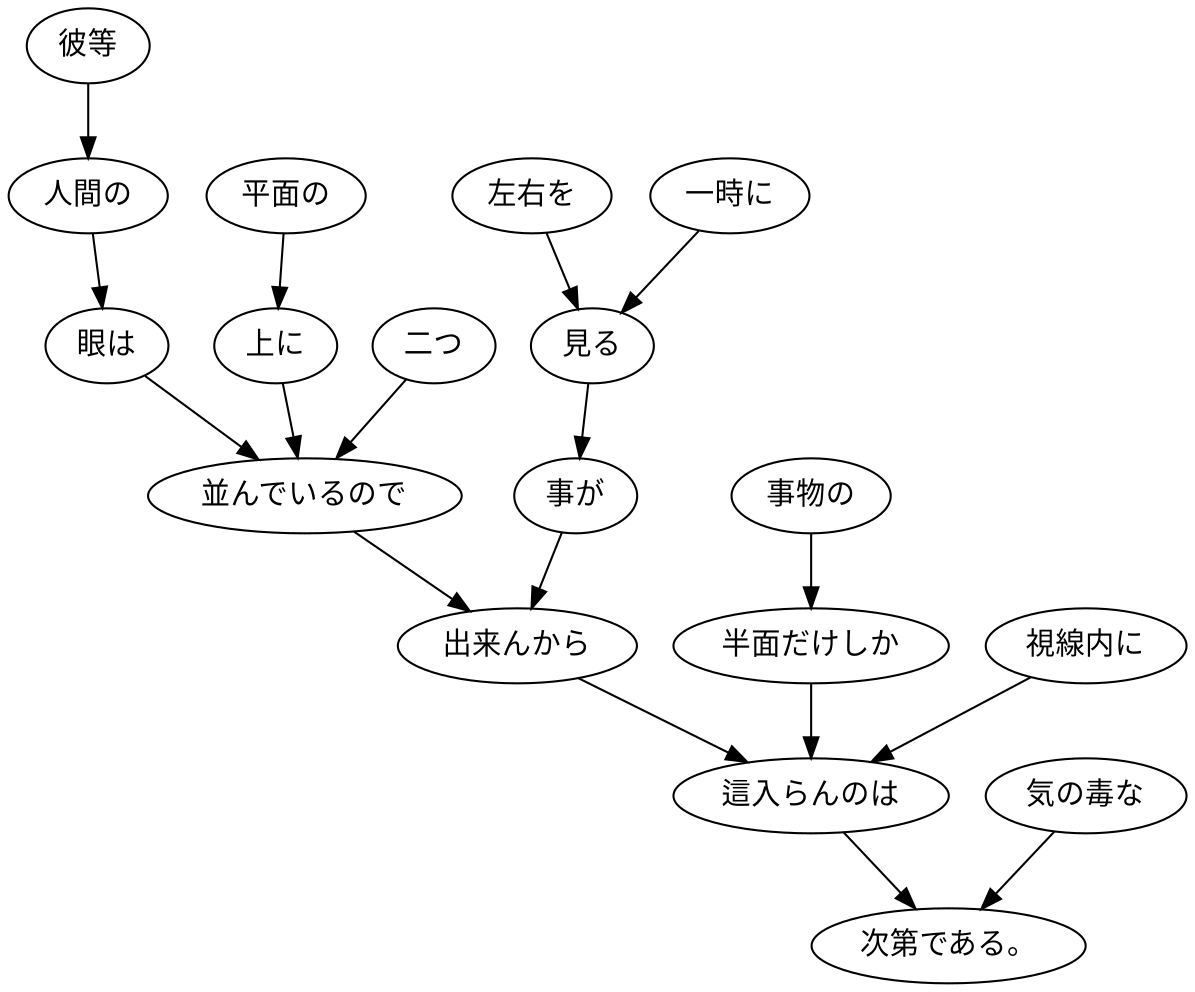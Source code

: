digraph graph2781 {
	node0 [label="彼等"];
	node1 [label="人間の"];
	node2 [label="眼は"];
	node3 [label="平面の"];
	node4 [label="上に"];
	node5 [label="二つ"];
	node6 [label="並んでいるので"];
	node7 [label="左右を"];
	node8 [label="一時に"];
	node9 [label="見る"];
	node10 [label="事が"];
	node11 [label="出来んから"];
	node12 [label="事物の"];
	node13 [label="半面だけしか"];
	node14 [label="視線内に"];
	node15 [label="這入らんのは"];
	node16 [label="気の毒な"];
	node17 [label="次第である。"];
	node0 -> node1;
	node1 -> node2;
	node2 -> node6;
	node3 -> node4;
	node4 -> node6;
	node5 -> node6;
	node6 -> node11;
	node7 -> node9;
	node8 -> node9;
	node9 -> node10;
	node10 -> node11;
	node11 -> node15;
	node12 -> node13;
	node13 -> node15;
	node14 -> node15;
	node15 -> node17;
	node16 -> node17;
}
